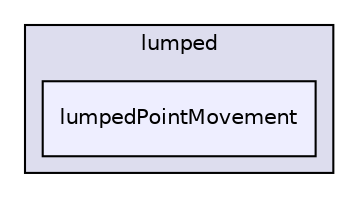 digraph "applications/utilities/postProcessing/lumped/lumpedPointMovement" {
  bgcolor=transparent;
  compound=true
  node [ fontsize="10", fontname="Helvetica"];
  edge [ labelfontsize="10", labelfontname="Helvetica"];
  subgraph clusterdir_841b188b54e869951e65e52efec69528 {
    graph [ bgcolor="#ddddee", pencolor="black", label="lumped" fontname="Helvetica", fontsize="10", URL="dir_841b188b54e869951e65e52efec69528.html"]
  dir_0868a3c8bf56e9e15bb67ee1c1b5c684 [shape=box, label="lumpedPointMovement", style="filled", fillcolor="#eeeeff", pencolor="black", URL="dir_0868a3c8bf56e9e15bb67ee1c1b5c684.html"];
  }
}
